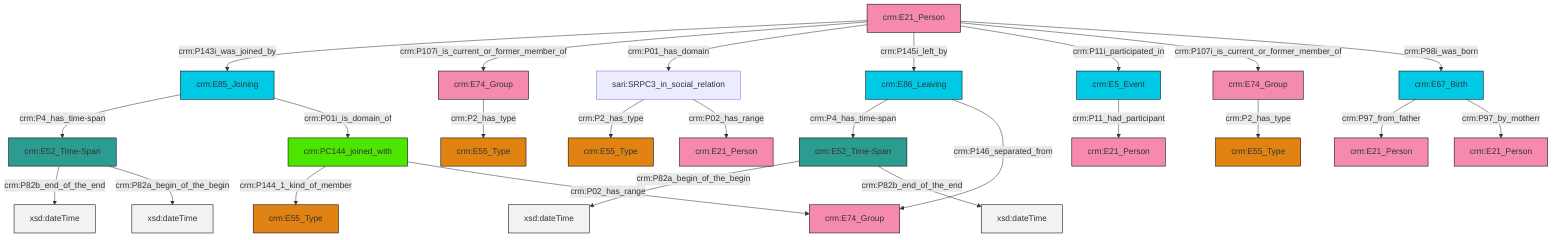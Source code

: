graph TD
classDef Literal fill:#f2f2f2,stroke:#000000;
classDef CRM_Entity fill:#FFFFFF,stroke:#000000;
classDef Temporal_Entity fill:#00C9E6, stroke:#000000;
classDef Type fill:#E18312, stroke:#000000;
classDef Time-Span fill:#2C9C91, stroke:#000000;
classDef Appellation fill:#FFEB7F, stroke:#000000;
classDef Place fill:#008836, stroke:#000000;
classDef Persistent_Item fill:#B266B2, stroke:#000000;
classDef Conceptual_Object fill:#FFD700, stroke:#000000;
classDef Physical_Thing fill:#D2B48C, stroke:#000000;
classDef Actor fill:#f58aad, stroke:#000000;
classDef PC_Classes fill:#4ce600, stroke:#000000;
classDef Multi fill:#cccccc,stroke:#000000;

2["crm:E86_Leaving"]:::Temporal_Entity -->|crm:P4_has_time-span| 3["crm:E52_Time-Span"]:::Time-Span
4["crm:E52_Time-Span"]:::Time-Span -->|crm:P82b_end_of_the_end| 5[xsd:dateTime]:::Literal
9["crm:E67_Birth"]:::Temporal_Entity -->|crm:P97_from_father| 10["crm:E21_Person"]:::Actor
0["crm:E21_Person"]:::Actor -->|crm:P143i_was_joined_by| 11["crm:E85_Joining"]:::Temporal_Entity
15["crm:PC144_joined_with"]:::PC_Classes -->|crm:P144_1_kind_of_member| 6["crm:E55_Type"]:::Type
0["crm:E21_Person"]:::Actor -->|crm:P107i_is_current_or_former_member_of| 13["crm:E74_Group"]:::Actor
22["sari:SRPC3_in_social_relation"]:::Default -->|crm:P2_has_type| 23["crm:E55_Type"]:::Type
4["crm:E52_Time-Span"]:::Time-Span -->|crm:P82a_begin_of_the_begin| 27[xsd:dateTime]:::Literal
11["crm:E85_Joining"]:::Temporal_Entity -->|crm:P4_has_time-span| 4["crm:E52_Time-Span"]:::Time-Span
0["crm:E21_Person"]:::Actor -->|crm:P01_has_domain| 22["sari:SRPC3_in_social_relation"]:::Default
0["crm:E21_Person"]:::Actor -->|crm:P145i_left_by| 2["crm:E86_Leaving"]:::Temporal_Entity
0["crm:E21_Person"]:::Actor -->|crm:P11i_participated_in| 35["crm:E5_Event"]:::Temporal_Entity
0["crm:E21_Person"]:::Actor -->|crm:P107i_is_current_or_former_member_of| 32["crm:E74_Group"]:::Actor
3["crm:E52_Time-Span"]:::Time-Span -->|crm:P82a_begin_of_the_begin| 37[xsd:dateTime]:::Literal
11["crm:E85_Joining"]:::Temporal_Entity -->|crm:P01i_is_domain_of| 15["crm:PC144_joined_with"]:::PC_Classes
22["sari:SRPC3_in_social_relation"]:::Default -->|crm:P02_has_range| 39["crm:E21_Person"]:::Actor
15["crm:PC144_joined_with"]:::PC_Classes -->|crm:P02_has_range| 30["crm:E74_Group"]:::Actor
2["crm:E86_Leaving"]:::Temporal_Entity -->|crm:P146_separated_from| 30["crm:E74_Group"]:::Actor
35["crm:E5_Event"]:::Temporal_Entity -->|crm:P11_had_participant| 25["crm:E21_Person"]:::Actor
13["crm:E74_Group"]:::Actor -->|crm:P2_has_type| 20["crm:E55_Type"]:::Type
0["crm:E21_Person"]:::Actor -->|crm:P98i_was_born| 9["crm:E67_Birth"]:::Temporal_Entity
9["crm:E67_Birth"]:::Temporal_Entity -->|crm:P97_by_motherr| 16["crm:E21_Person"]:::Actor
3["crm:E52_Time-Span"]:::Time-Span -->|crm:P82b_end_of_the_end| 45[xsd:dateTime]:::Literal
32["crm:E74_Group"]:::Actor -->|crm:P2_has_type| 18["crm:E55_Type"]:::Type
